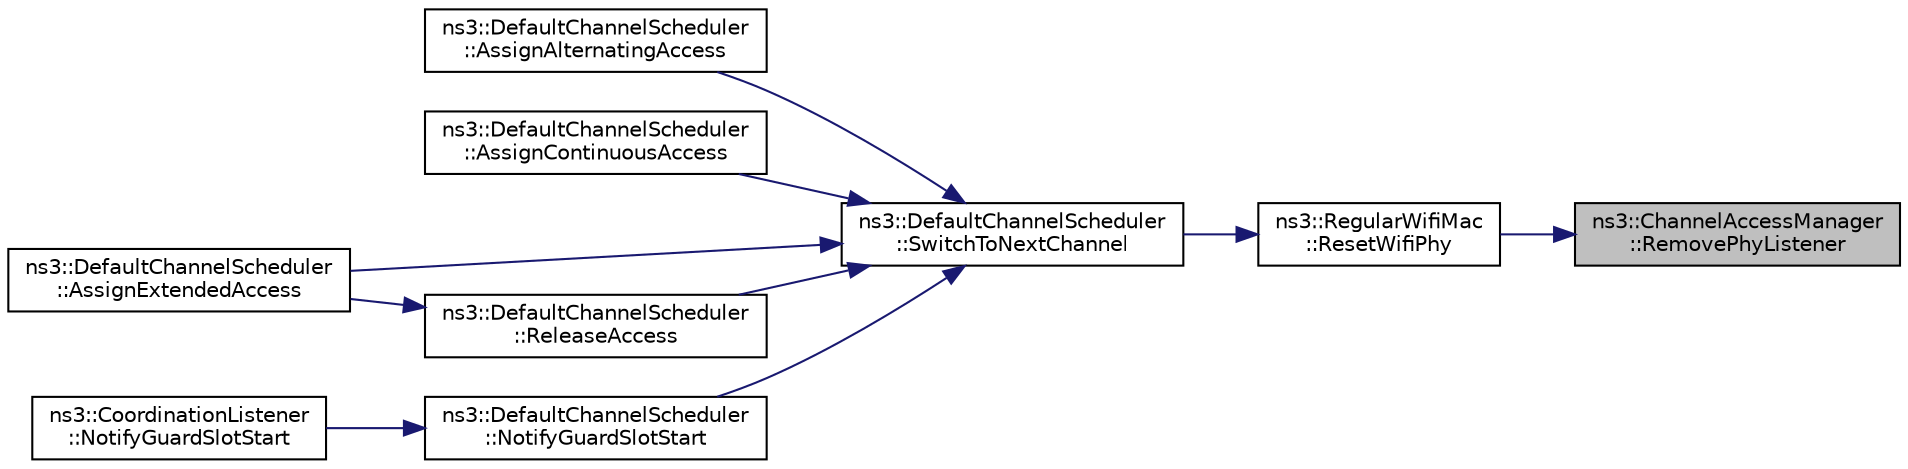 digraph "ns3::ChannelAccessManager::RemovePhyListener"
{
 // LATEX_PDF_SIZE
  edge [fontname="Helvetica",fontsize="10",labelfontname="Helvetica",labelfontsize="10"];
  node [fontname="Helvetica",fontsize="10",shape=record];
  rankdir="RL";
  Node1 [label="ns3::ChannelAccessManager\l::RemovePhyListener",height=0.2,width=0.4,color="black", fillcolor="grey75", style="filled", fontcolor="black",tooltip="Remove current registered listener for PHY events."];
  Node1 -> Node2 [dir="back",color="midnightblue",fontsize="10",style="solid",fontname="Helvetica"];
  Node2 [label="ns3::RegularWifiMac\l::ResetWifiPhy",height=0.2,width=0.4,color="black", fillcolor="white", style="filled",URL="$classns3_1_1_regular_wifi_mac.html#a27dba298192a0dc28ce0eef7812c0b04",tooltip="Remove currently attached WifiPhy device from this MAC."];
  Node2 -> Node3 [dir="back",color="midnightblue",fontsize="10",style="solid",fontname="Helvetica"];
  Node3 [label="ns3::DefaultChannelScheduler\l::SwitchToNextChannel",height=0.2,width=0.4,color="black", fillcolor="white", style="filled",URL="$classns3_1_1_default_channel_scheduler.html#a661fb5bfff90527fa4be59820ccf8bdf",tooltip=" "];
  Node3 -> Node4 [dir="back",color="midnightblue",fontsize="10",style="solid",fontname="Helvetica"];
  Node4 [label="ns3::DefaultChannelScheduler\l::AssignAlternatingAccess",height=0.2,width=0.4,color="black", fillcolor="white", style="filled",URL="$classns3_1_1_default_channel_scheduler.html#a8de51ae89df5a36d8a71f921d87b39ca",tooltip=" "];
  Node3 -> Node5 [dir="back",color="midnightblue",fontsize="10",style="solid",fontname="Helvetica"];
  Node5 [label="ns3::DefaultChannelScheduler\l::AssignContinuousAccess",height=0.2,width=0.4,color="black", fillcolor="white", style="filled",URL="$classns3_1_1_default_channel_scheduler.html#aa693aed997fedf77fdbbb70ba862f887",tooltip=" "];
  Node3 -> Node6 [dir="back",color="midnightblue",fontsize="10",style="solid",fontname="Helvetica"];
  Node6 [label="ns3::DefaultChannelScheduler\l::AssignExtendedAccess",height=0.2,width=0.4,color="black", fillcolor="white", style="filled",URL="$classns3_1_1_default_channel_scheduler.html#ac04d88e86b56d56681145dfb16b7cbeb",tooltip=" "];
  Node3 -> Node7 [dir="back",color="midnightblue",fontsize="10",style="solid",fontname="Helvetica"];
  Node7 [label="ns3::DefaultChannelScheduler\l::NotifyGuardSlotStart",height=0.2,width=0.4,color="black", fillcolor="white", style="filled",URL="$classns3_1_1_default_channel_scheduler.html#a4a5636f25d5a17387bc5b40a094fb92e",tooltip="Notify guard slot start."];
  Node7 -> Node8 [dir="back",color="midnightblue",fontsize="10",style="solid",fontname="Helvetica"];
  Node8 [label="ns3::CoordinationListener\l::NotifyGuardSlotStart",height=0.2,width=0.4,color="black", fillcolor="white", style="filled",URL="$classns3_1_1_coordination_listener.html#aabcf712cd90eee208ce4007298e0e833",tooltip=" "];
  Node3 -> Node9 [dir="back",color="midnightblue",fontsize="10",style="solid",fontname="Helvetica"];
  Node9 [label="ns3::DefaultChannelScheduler\l::ReleaseAccess",height=0.2,width=0.4,color="black", fillcolor="white", style="filled",URL="$classns3_1_1_default_channel_scheduler.html#af9ec39655871dbbc5f07bfe5f326ec53",tooltip=" "];
  Node9 -> Node6 [dir="back",color="midnightblue",fontsize="10",style="solid",fontname="Helvetica"];
}
